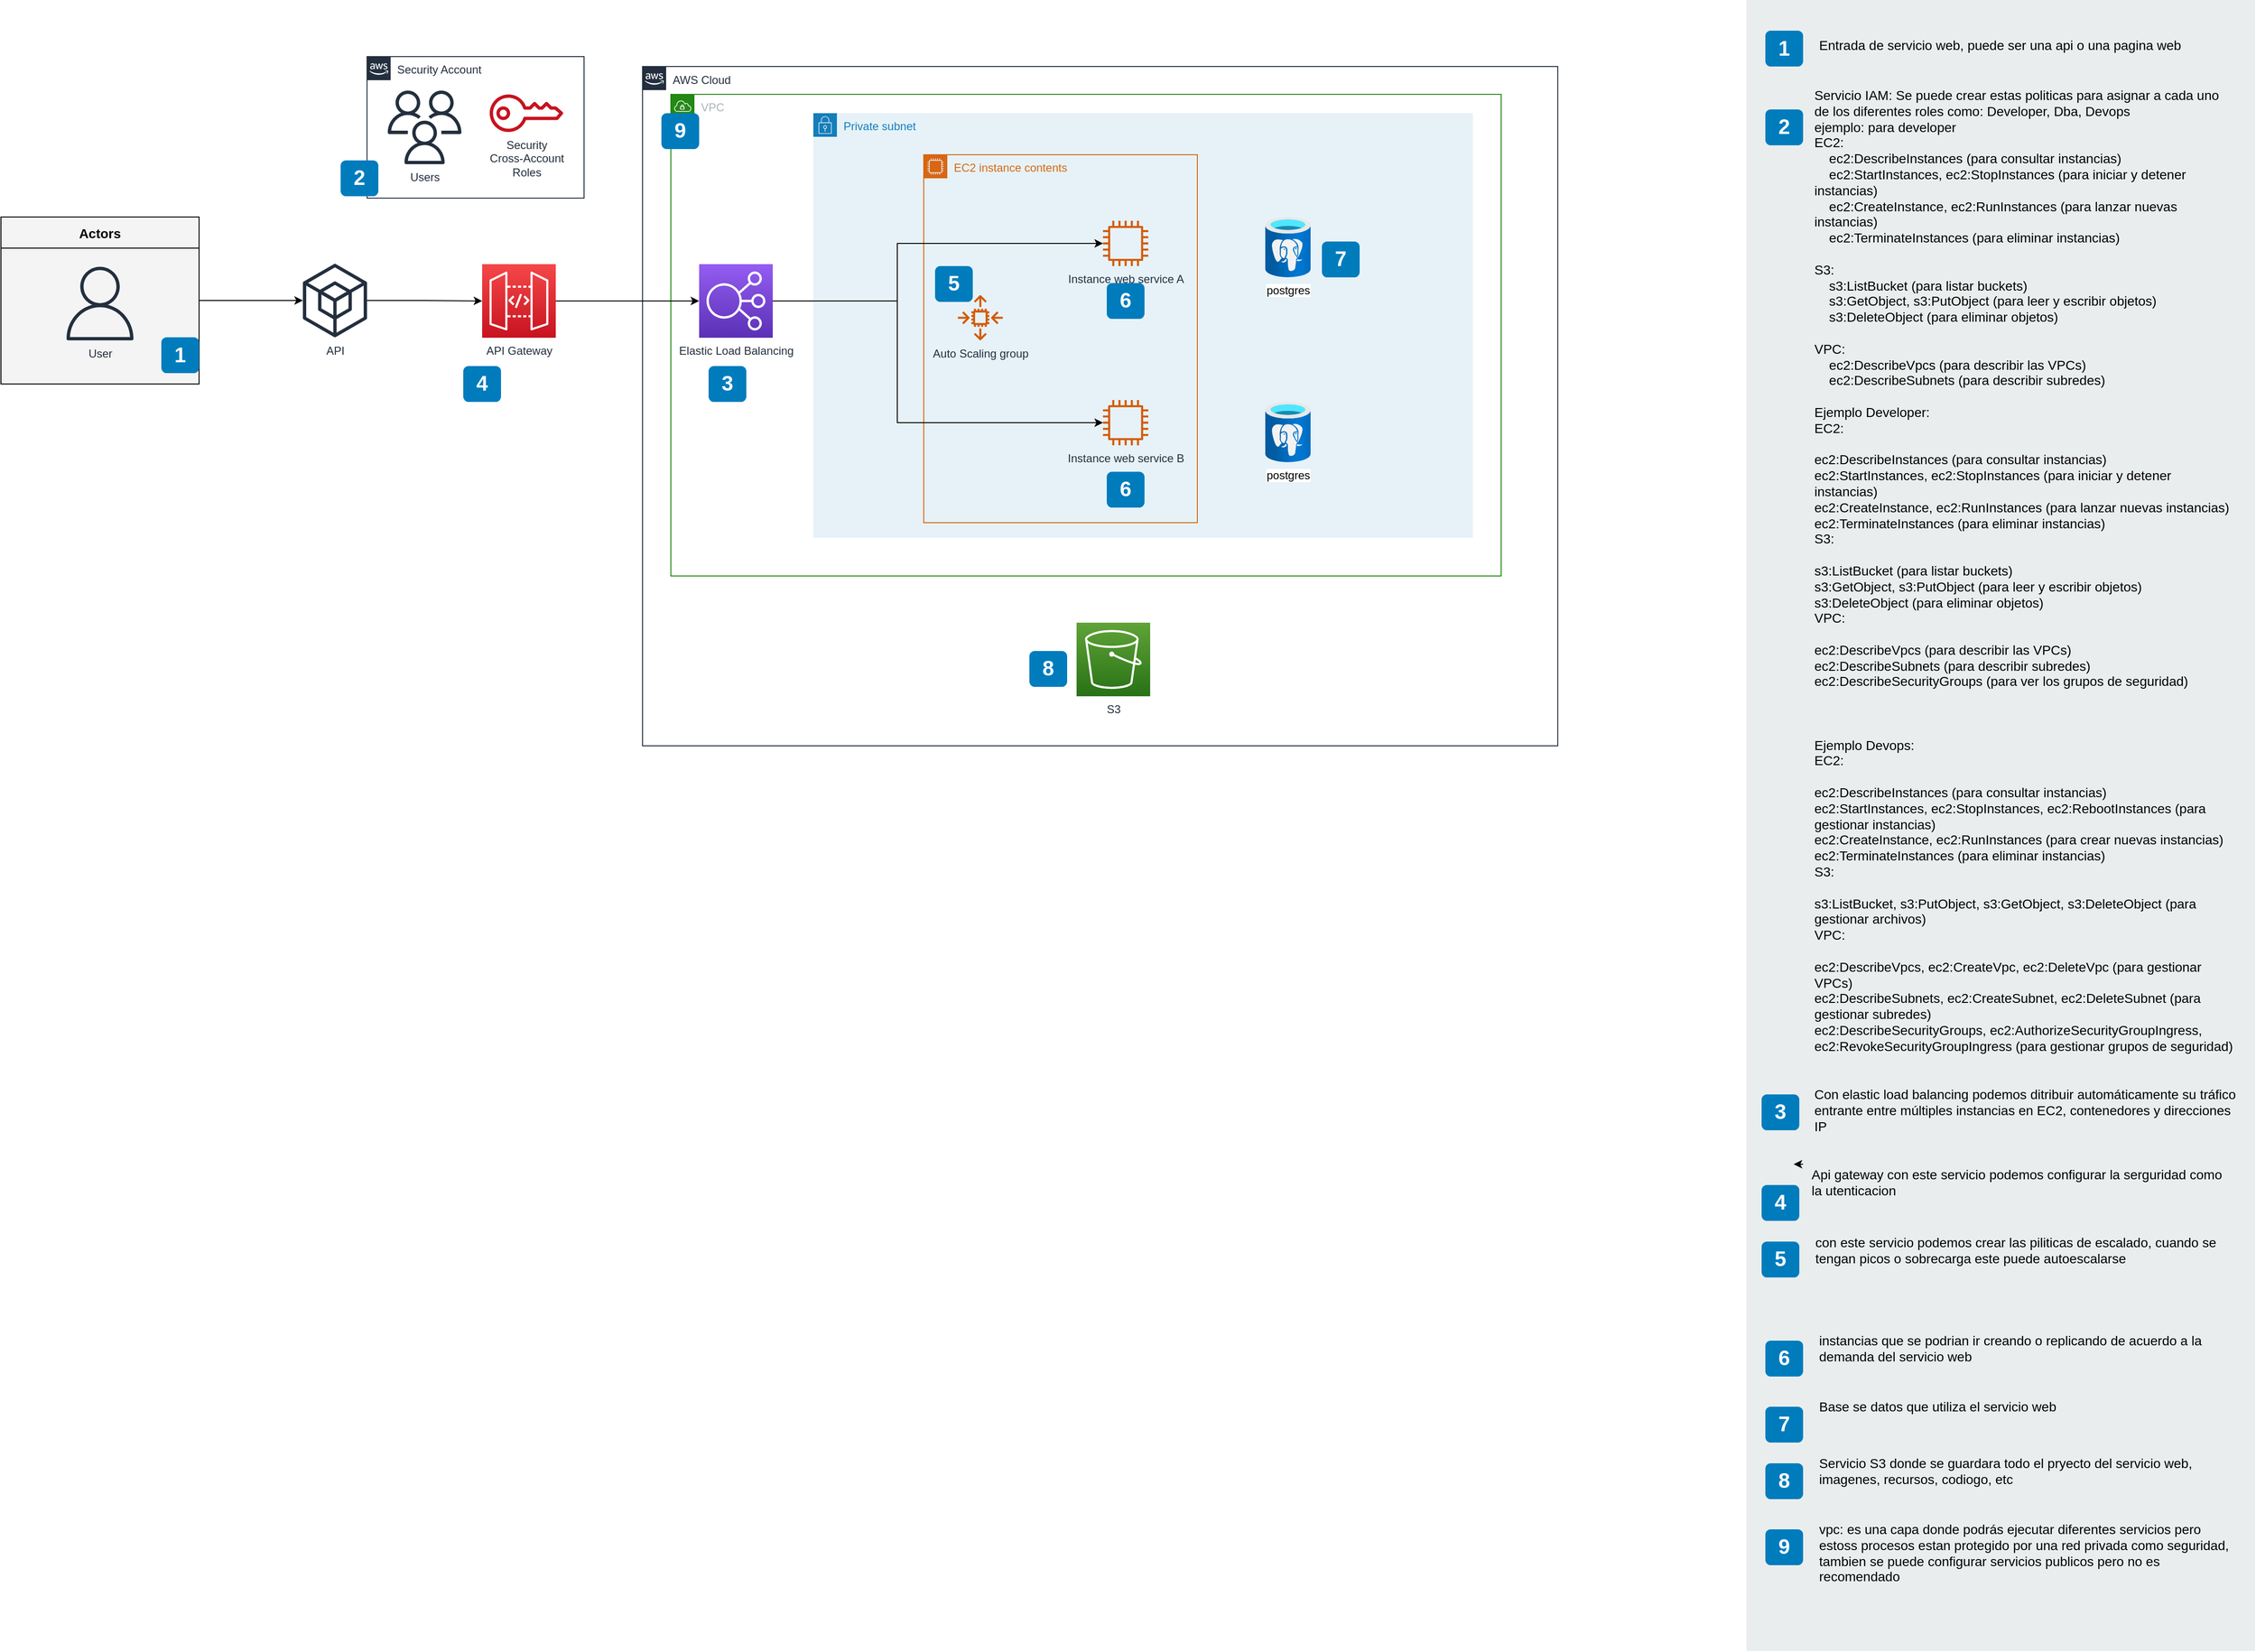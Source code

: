 <mxfile version="21.6.1" type="device">
  <diagram id="Ht1M8jgEwFfnCIfOTk4-" name="Page-1">
    <mxGraphModel dx="4913" dy="2141" grid="1" gridSize="10" guides="1" tooltips="1" connect="1" arrows="1" fold="1" page="1" pageScale="1" pageWidth="1169" pageHeight="827" math="0" shadow="0">
      <root>
        <mxCell id="0" />
        <mxCell id="1" parent="0" />
        <mxCell id="ENfA3WsmP0G5QARYHiBr-31" style="edgeStyle=orthogonalEdgeStyle;rounded=0;orthogonalLoop=1;jettySize=auto;html=1;" edge="1" parent="1" source="ENfA3WsmP0G5QARYHiBr-3" target="ENfA3WsmP0G5QARYHiBr-6">
          <mxGeometry relative="1" as="geometry" />
        </mxCell>
        <mxCell id="ENfA3WsmP0G5QARYHiBr-3" value="Actors" style="swimlane;fontSize=14;align=center;swimlaneFillColor=#f4f4f4;fillColor=#f4f4f4;startSize=33;container=1;pointerEvents=0;collapsible=0;recursiveResize=0;" vertex="1" parent="1">
          <mxGeometry x="-1510" y="-590" width="210" height="177" as="geometry" />
        </mxCell>
        <mxCell id="ENfA3WsmP0G5QARYHiBr-4" value="User" style="outlineConnect=0;fontColor=#232F3E;gradientColor=none;fillColor=#232F3E;strokeColor=none;dashed=0;verticalLabelPosition=bottom;verticalAlign=top;align=center;html=1;fontSize=12;fontStyle=0;aspect=fixed;pointerEvents=1;shape=mxgraph.aws4.user;labelBackgroundColor=none;" vertex="1" parent="ENfA3WsmP0G5QARYHiBr-3">
          <mxGeometry x="66" y="52.75" width="78" height="78" as="geometry" />
        </mxCell>
        <mxCell id="ENfA3WsmP0G5QARYHiBr-56" value="1" style="rounded=1;whiteSpace=wrap;html=1;fillColor=#007CBD;strokeColor=none;fontColor=#FFFFFF;fontStyle=1;fontSize=22;" vertex="1" parent="ENfA3WsmP0G5QARYHiBr-3">
          <mxGeometry x="170" y="127.5" width="40" height="38" as="geometry" />
        </mxCell>
        <mxCell id="ENfA3WsmP0G5QARYHiBr-32" style="edgeStyle=orthogonalEdgeStyle;rounded=0;orthogonalLoop=1;jettySize=auto;html=1;" edge="1" parent="1" source="ENfA3WsmP0G5QARYHiBr-6" target="ENfA3WsmP0G5QARYHiBr-1">
          <mxGeometry relative="1" as="geometry" />
        </mxCell>
        <mxCell id="ENfA3WsmP0G5QARYHiBr-6" value="API&lt;br&gt;" style="outlineConnect=0;fontColor=#232F3E;gradientColor=none;fillColor=#232F3E;strokeColor=none;dashed=0;verticalLabelPosition=bottom;verticalAlign=top;align=center;html=1;fontSize=12;fontStyle=0;aspect=fixed;pointerEvents=1;shape=mxgraph.aws4.external_sdk;labelBackgroundColor=none;" vertex="1" parent="1">
          <mxGeometry x="-1190.0" y="-540.5" width="68" height="78" as="geometry" />
        </mxCell>
        <mxCell id="ENfA3WsmP0G5QARYHiBr-7" value="AWS Cloud" style="points=[[0,0],[0.25,0],[0.5,0],[0.75,0],[1,0],[1,0.25],[1,0.5],[1,0.75],[1,1],[0.75,1],[0.5,1],[0.25,1],[0,1],[0,0.75],[0,0.5],[0,0.25]];outlineConnect=0;gradientColor=none;html=1;whiteSpace=wrap;fontSize=12;fontStyle=0;shape=mxgraph.aws4.group;grIcon=mxgraph.aws4.group_aws_cloud_alt;strokeColor=#232F3E;fillColor=none;verticalAlign=top;align=left;spacingLeft=30;fontColor=#232F3E;dashed=0;labelBackgroundColor=#ffffff;container=1;pointerEvents=0;collapsible=0;recursiveResize=0;" vertex="1" parent="1">
          <mxGeometry x="-830" y="-749.5" width="970" height="720" as="geometry" />
        </mxCell>
        <mxCell id="ENfA3WsmP0G5QARYHiBr-8" value="VPC" style="points=[[0,0],[0.25,0],[0.5,0],[0.75,0],[1,0],[1,0.25],[1,0.5],[1,0.75],[1,1],[0.75,1],[0.5,1],[0.25,1],[0,1],[0,0.75],[0,0.5],[0,0.25]];outlineConnect=0;gradientColor=none;html=1;whiteSpace=wrap;fontSize=12;fontStyle=0;container=1;pointerEvents=0;collapsible=0;recursiveResize=0;shape=mxgraph.aws4.group;grIcon=mxgraph.aws4.group_vpc;strokeColor=#248814;fillColor=none;verticalAlign=top;align=left;spacingLeft=30;fontColor=#AAB7B8;dashed=0;" vertex="1" parent="ENfA3WsmP0G5QARYHiBr-7">
          <mxGeometry x="30" y="29.5" width="880" height="510.5" as="geometry" />
        </mxCell>
        <mxCell id="ENfA3WsmP0G5QARYHiBr-21" value="Private subnet" style="points=[[0,0],[0.25,0],[0.5,0],[0.75,0],[1,0],[1,0.25],[1,0.5],[1,0.75],[1,1],[0.75,1],[0.5,1],[0.25,1],[0,1],[0,0.75],[0,0.5],[0,0.25]];outlineConnect=0;gradientColor=none;html=1;whiteSpace=wrap;fontSize=12;fontStyle=0;container=1;pointerEvents=0;collapsible=0;recursiveResize=0;shape=mxgraph.aws4.group;grIcon=mxgraph.aws4.group_security_group;grStroke=0;strokeColor=#147EBA;fillColor=#E6F2F8;verticalAlign=top;align=left;spacingLeft=30;fontColor=#147EBA;dashed=0;" vertex="1" parent="ENfA3WsmP0G5QARYHiBr-8">
          <mxGeometry x="151" y="20" width="699" height="450" as="geometry" />
        </mxCell>
        <mxCell id="ENfA3WsmP0G5QARYHiBr-12" value="EC2 instance contents" style="points=[[0,0],[0.25,0],[0.5,0],[0.75,0],[1,0],[1,0.25],[1,0.5],[1,0.75],[1,1],[0.75,1],[0.5,1],[0.25,1],[0,1],[0,0.75],[0,0.5],[0,0.25]];outlineConnect=0;gradientColor=none;html=1;whiteSpace=wrap;fontSize=12;fontStyle=0;container=1;pointerEvents=0;collapsible=0;recursiveResize=0;shape=mxgraph.aws4.group;grIcon=mxgraph.aws4.group_ec2_instance_contents;strokeColor=#D86613;fillColor=none;verticalAlign=top;align=left;spacingLeft=30;fontColor=#D86613;dashed=0;" vertex="1" parent="ENfA3WsmP0G5QARYHiBr-21">
          <mxGeometry x="117" y="44" width="290" height="390" as="geometry" />
        </mxCell>
        <mxCell id="ENfA3WsmP0G5QARYHiBr-11" value="Instance web service B" style="sketch=0;outlineConnect=0;fontColor=#232F3E;gradientColor=none;fillColor=#D45B07;strokeColor=none;dashed=0;verticalLabelPosition=bottom;verticalAlign=top;align=center;html=1;fontSize=12;fontStyle=0;aspect=fixed;pointerEvents=1;shape=mxgraph.aws4.instance2;" vertex="1" parent="ENfA3WsmP0G5QARYHiBr-12">
          <mxGeometry x="190" y="260" width="48" height="48" as="geometry" />
        </mxCell>
        <mxCell id="ENfA3WsmP0G5QARYHiBr-10" value="Instance web service A" style="sketch=0;outlineConnect=0;fontColor=#232F3E;gradientColor=none;fillColor=#D45B07;strokeColor=none;dashed=0;verticalLabelPosition=bottom;verticalAlign=top;align=center;html=1;fontSize=12;fontStyle=0;aspect=fixed;pointerEvents=1;shape=mxgraph.aws4.instance2;" vertex="1" parent="ENfA3WsmP0G5QARYHiBr-12">
          <mxGeometry x="190" y="70" width="48" height="48" as="geometry" />
        </mxCell>
        <mxCell id="ENfA3WsmP0G5QARYHiBr-13" value="Auto Scaling group" style="sketch=0;outlineConnect=0;fontColor=#232F3E;gradientColor=none;fillColor=#D45B07;strokeColor=none;dashed=0;verticalLabelPosition=bottom;verticalAlign=top;align=center;html=1;fontSize=12;fontStyle=0;aspect=fixed;pointerEvents=1;shape=mxgraph.aws4.auto_scaling2;" vertex="1" parent="ENfA3WsmP0G5QARYHiBr-12">
          <mxGeometry x="36" y="148.75" width="48" height="48" as="geometry" />
        </mxCell>
        <mxCell id="ENfA3WsmP0G5QARYHiBr-48" value="5" style="rounded=1;whiteSpace=wrap;html=1;fillColor=#007CBD;strokeColor=none;fontColor=#FFFFFF;fontStyle=1;fontSize=22;" vertex="1" parent="ENfA3WsmP0G5QARYHiBr-12">
          <mxGeometry x="12" y="118" width="40" height="38" as="geometry" />
        </mxCell>
        <mxCell id="ENfA3WsmP0G5QARYHiBr-50" value="6" style="rounded=1;whiteSpace=wrap;html=1;fillColor=#007CBD;strokeColor=none;fontColor=#FFFFFF;fontStyle=1;fontSize=22;" vertex="1" parent="ENfA3WsmP0G5QARYHiBr-12">
          <mxGeometry x="194" y="136" width="40" height="38" as="geometry" />
        </mxCell>
        <mxCell id="ENfA3WsmP0G5QARYHiBr-52" value="6" style="rounded=1;whiteSpace=wrap;html=1;fillColor=#007CBD;strokeColor=none;fontColor=#FFFFFF;fontStyle=1;fontSize=22;" vertex="1" parent="ENfA3WsmP0G5QARYHiBr-12">
          <mxGeometry x="194" y="336" width="40" height="38" as="geometry" />
        </mxCell>
        <mxCell id="ENfA3WsmP0G5QARYHiBr-20" value="postgres" style="image;aspect=fixed;html=1;points=[];align=center;fontSize=12;image=img/lib/azure2/databases/Azure_Database_PostgreSQL_Server.svg;" vertex="1" parent="ENfA3WsmP0G5QARYHiBr-21">
          <mxGeometry x="479" y="306" width="48" height="64" as="geometry" />
        </mxCell>
        <mxCell id="ENfA3WsmP0G5QARYHiBr-19" value="postgres" style="image;aspect=fixed;html=1;points=[];align=center;fontSize=12;image=img/lib/azure2/databases/Azure_Database_PostgreSQL_Server.svg;" vertex="1" parent="ENfA3WsmP0G5QARYHiBr-21">
          <mxGeometry x="479" y="110" width="48" height="64" as="geometry" />
        </mxCell>
        <mxCell id="ENfA3WsmP0G5QARYHiBr-57" value="7" style="rounded=1;whiteSpace=wrap;html=1;fillColor=#007CBD;strokeColor=none;fontColor=#FFFFFF;fontStyle=1;fontSize=22;" vertex="1" parent="ENfA3WsmP0G5QARYHiBr-21">
          <mxGeometry x="539" y="136" width="40" height="38" as="geometry" />
        </mxCell>
        <mxCell id="ENfA3WsmP0G5QARYHiBr-26" style="edgeStyle=orthogonalEdgeStyle;rounded=0;orthogonalLoop=1;jettySize=auto;html=1;" edge="1" parent="ENfA3WsmP0G5QARYHiBr-8" source="ENfA3WsmP0G5QARYHiBr-14" target="ENfA3WsmP0G5QARYHiBr-10">
          <mxGeometry relative="1" as="geometry">
            <Array as="points">
              <mxPoint x="240" y="219" />
              <mxPoint x="240" y="158" />
            </Array>
          </mxGeometry>
        </mxCell>
        <mxCell id="ENfA3WsmP0G5QARYHiBr-27" style="edgeStyle=orthogonalEdgeStyle;rounded=0;orthogonalLoop=1;jettySize=auto;html=1;" edge="1" parent="ENfA3WsmP0G5QARYHiBr-8" source="ENfA3WsmP0G5QARYHiBr-14" target="ENfA3WsmP0G5QARYHiBr-11">
          <mxGeometry relative="1" as="geometry">
            <Array as="points">
              <mxPoint x="240" y="219" />
              <mxPoint x="240" y="348" />
            </Array>
          </mxGeometry>
        </mxCell>
        <mxCell id="ENfA3WsmP0G5QARYHiBr-14" value="Elastic Load Balancing" style="sketch=0;points=[[0,0,0],[0.25,0,0],[0.5,0,0],[0.75,0,0],[1,0,0],[0,1,0],[0.25,1,0],[0.5,1,0],[0.75,1,0],[1,1,0],[0,0.25,0],[0,0.5,0],[0,0.75,0],[1,0.25,0],[1,0.5,0],[1,0.75,0]];outlineConnect=0;fontColor=#232F3E;gradientColor=#945DF2;gradientDirection=north;fillColor=#5A30B5;strokeColor=#ffffff;dashed=0;verticalLabelPosition=bottom;verticalAlign=top;align=center;html=1;fontSize=12;fontStyle=0;aspect=fixed;shape=mxgraph.aws4.resourceIcon;resIcon=mxgraph.aws4.elastic_load_balancing;" vertex="1" parent="ENfA3WsmP0G5QARYHiBr-8">
          <mxGeometry x="30" y="180" width="78" height="78" as="geometry" />
        </mxCell>
        <mxCell id="ENfA3WsmP0G5QARYHiBr-47" value="3" style="rounded=1;whiteSpace=wrap;html=1;fillColor=#007CBD;strokeColor=none;fontColor=#FFFFFF;fontStyle=1;fontSize=22;" vertex="1" parent="ENfA3WsmP0G5QARYHiBr-8">
          <mxGeometry x="40" y="288" width="40" height="38" as="geometry" />
        </mxCell>
        <mxCell id="ENfA3WsmP0G5QARYHiBr-70" value="9" style="rounded=1;whiteSpace=wrap;html=1;fillColor=#007CBD;strokeColor=none;fontColor=#FFFFFF;fontStyle=1;fontSize=22;" vertex="1" parent="ENfA3WsmP0G5QARYHiBr-8">
          <mxGeometry x="-10" y="20" width="40" height="38" as="geometry" />
        </mxCell>
        <mxCell id="ENfA3WsmP0G5QARYHiBr-15" value="S3" style="sketch=0;points=[[0,0,0],[0.25,0,0],[0.5,0,0],[0.75,0,0],[1,0,0],[0,1,0],[0.25,1,0],[0.5,1,0],[0.75,1,0],[1,1,0],[0,0.25,0],[0,0.5,0],[0,0.75,0],[1,0.25,0],[1,0.5,0],[1,0.75,0]];outlineConnect=0;fontColor=#232F3E;gradientColor=#60A337;gradientDirection=north;fillColor=#277116;strokeColor=#ffffff;dashed=0;verticalLabelPosition=bottom;verticalAlign=top;align=center;html=1;fontSize=12;fontStyle=0;aspect=fixed;shape=mxgraph.aws4.resourceIcon;resIcon=mxgraph.aws4.s3;" vertex="1" parent="ENfA3WsmP0G5QARYHiBr-7">
          <mxGeometry x="460" y="589.5" width="78" height="78" as="geometry" />
        </mxCell>
        <mxCell id="ENfA3WsmP0G5QARYHiBr-66" value="8" style="rounded=1;whiteSpace=wrap;html=1;fillColor=#007CBD;strokeColor=none;fontColor=#FFFFFF;fontStyle=1;fontSize=22;" vertex="1" parent="ENfA3WsmP0G5QARYHiBr-7">
          <mxGeometry x="410" y="619.5" width="40" height="38" as="geometry" />
        </mxCell>
        <mxCell id="ENfA3WsmP0G5QARYHiBr-24" style="edgeStyle=orthogonalEdgeStyle;rounded=0;orthogonalLoop=1;jettySize=auto;html=1;" edge="1" parent="1" source="ENfA3WsmP0G5QARYHiBr-1" target="ENfA3WsmP0G5QARYHiBr-14">
          <mxGeometry relative="1" as="geometry" />
        </mxCell>
        <mxCell id="ENfA3WsmP0G5QARYHiBr-1" value="API Gateway" style="outlineConnect=0;fontColor=#232F3E;gradientColor=#F54749;gradientDirection=north;fillColor=#C7131F;strokeColor=#ffffff;dashed=0;verticalLabelPosition=bottom;verticalAlign=top;align=center;html=1;fontSize=12;fontStyle=0;aspect=fixed;shape=mxgraph.aws4.resourceIcon;resIcon=mxgraph.aws4.api_gateway;" vertex="1" parent="1">
          <mxGeometry x="-1000" y="-540" width="78" height="78" as="geometry" />
        </mxCell>
        <mxCell id="ENfA3WsmP0G5QARYHiBr-29" value="Security Account" style="points=[[0,0],[0.25,0],[0.5,0],[0.75,0],[1,0],[1,0.25],[1,0.5],[1,0.75],[1,1],[0.75,1],[0.5,1],[0.25,1],[0,1],[0,0.75],[0,0.5],[0,0.25]];outlineConnect=0;gradientColor=none;html=1;whiteSpace=wrap;fontSize=12;fontStyle=0;shape=mxgraph.aws4.group;grIcon=mxgraph.aws4.group_aws_cloud_alt;strokeColor=#232F3E;fillColor=none;verticalAlign=top;align=left;spacingLeft=30;fontColor=#232F3E;dashed=0;labelBackgroundColor=#ffffff;container=1;pointerEvents=0;collapsible=0;recursiveResize=0;" vertex="1" parent="1">
          <mxGeometry x="-1122" y="-760" width="230" height="150" as="geometry" />
        </mxCell>
        <mxCell id="ENfA3WsmP0G5QARYHiBr-30" value="Security&lt;br&gt;Cross-Account&lt;br&gt;Roles&lt;br&gt;" style="outlineConnect=0;fontColor=#232F3E;gradientColor=none;fillColor=#C7131F;strokeColor=none;dashed=0;verticalLabelPosition=bottom;verticalAlign=top;align=center;html=1;fontSize=12;fontStyle=0;aspect=fixed;pointerEvents=1;shape=mxgraph.aws4.addon;labelBackgroundColor=#ffffff;" vertex="1" parent="ENfA3WsmP0G5QARYHiBr-29">
          <mxGeometry x="130" y="40" width="78" height="40" as="geometry" />
        </mxCell>
        <mxCell id="ENfA3WsmP0G5QARYHiBr-2" value="Users&lt;br&gt;" style="outlineConnect=0;fontColor=#232F3E;gradientColor=none;fillColor=#232F3E;strokeColor=none;dashed=0;verticalLabelPosition=bottom;verticalAlign=top;align=center;html=1;fontSize=12;fontStyle=0;aspect=fixed;pointerEvents=1;shape=mxgraph.aws4.users;labelBackgroundColor=none;" vertex="1" parent="ENfA3WsmP0G5QARYHiBr-29">
          <mxGeometry x="22" y="36.0" width="78" height="78" as="geometry" />
        </mxCell>
        <mxCell id="ENfA3WsmP0G5QARYHiBr-34" value="2" style="rounded=1;whiteSpace=wrap;html=1;fillColor=#007CBD;strokeColor=none;fontColor=#FFFFFF;fontStyle=1;fontSize=22;" vertex="1" parent="1">
          <mxGeometry x="-1150" y="-650" width="40" height="38" as="geometry" />
        </mxCell>
        <mxCell id="ENfA3WsmP0G5QARYHiBr-35" value="" style="rounded=0;whiteSpace=wrap;html=1;fillColor=#EAEDED;fontSize=22;fontColor=#FFFFFF;strokeColor=none;labelBackgroundColor=none;" vertex="1" parent="1">
          <mxGeometry x="340" y="-820" width="539" height="1750" as="geometry" />
        </mxCell>
        <mxCell id="ENfA3WsmP0G5QARYHiBr-36" value="1" style="rounded=1;whiteSpace=wrap;html=1;fillColor=#007CBD;strokeColor=none;fontColor=#FFFFFF;fontStyle=1;fontSize=22;labelBackgroundColor=none;" vertex="1" parent="1">
          <mxGeometry x="360" y="-787.5" width="40" height="38" as="geometry" />
        </mxCell>
        <mxCell id="ENfA3WsmP0G5QARYHiBr-37" value="Entrada de servicio web, puede ser una api o una pagina web" style="text;html=1;align=left;verticalAlign=top;spacingTop=-4;fontSize=14;labelBackgroundColor=none;whiteSpace=wrap;" vertex="1" parent="1">
          <mxGeometry x="415" y="-783.5" width="449" height="30" as="geometry" />
        </mxCell>
        <mxCell id="ENfA3WsmP0G5QARYHiBr-38" value="2" style="rounded=1;whiteSpace=wrap;html=1;fillColor=#007CBD;strokeColor=none;fontColor=#FFFFFF;fontStyle=1;fontSize=22;labelBackgroundColor=none;" vertex="1" parent="1">
          <mxGeometry x="360" y="-704" width="40" height="38" as="geometry" />
        </mxCell>
        <mxCell id="ENfA3WsmP0G5QARYHiBr-39" value="Servicio IAM: Se puede crear estas politicas para asignar a cada uno de los diferentes roles como: Developer, Dba, Devops&lt;br&gt;ejemplo: para developer&lt;br&gt;&lt;div&gt;EC2:&lt;/div&gt;&lt;div&gt;&amp;nbsp; &amp;nbsp; ec2:DescribeInstances (para consultar instancias)&lt;/div&gt;&lt;div&gt;&amp;nbsp; &amp;nbsp; ec2:StartInstances, ec2:StopInstances (para iniciar y detener instancias)&lt;/div&gt;&lt;div&gt;&amp;nbsp; &amp;nbsp; ec2:CreateInstance, ec2:RunInstances (para lanzar nuevas instancias)&lt;/div&gt;&lt;div&gt;&amp;nbsp; &amp;nbsp; ec2:TerminateInstances (para eliminar instancias)&lt;/div&gt;&lt;div&gt;&lt;br&gt;&lt;/div&gt;&lt;div&gt;S3:&lt;/div&gt;&lt;div&gt;&amp;nbsp; &amp;nbsp; s3:ListBucket (para listar buckets)&lt;/div&gt;&lt;div&gt;&amp;nbsp; &amp;nbsp; s3:GetObject, s3:PutObject (para leer y escribir objetos)&lt;/div&gt;&lt;div&gt;&amp;nbsp; &amp;nbsp; s3:DeleteObject (para eliminar objetos)&lt;/div&gt;&lt;div&gt;&lt;br&gt;&lt;/div&gt;&lt;div&gt;VPC:&lt;/div&gt;&lt;div&gt;&amp;nbsp; &amp;nbsp; ec2:DescribeVpcs (para describir las VPCs)&lt;/div&gt;&lt;div&gt;&amp;nbsp; &amp;nbsp; ec2:DescribeSubnets (para describir subredes)&lt;/div&gt;&lt;div&gt;&lt;br&gt;&lt;/div&gt;&lt;div&gt;&lt;div&gt;Ejemplo Developer:&lt;/div&gt;&lt;/div&gt;&lt;div&gt;&lt;div&gt;EC2:&lt;/div&gt;&lt;div&gt;&lt;br&gt;&lt;/div&gt;&lt;div&gt;ec2:DescribeInstances (para consultar instancias)&lt;/div&gt;&lt;div&gt;ec2:StartInstances, ec2:StopInstances (para iniciar y detener instancias)&lt;/div&gt;&lt;div&gt;ec2:CreateInstance, ec2:RunInstances (para lanzar nuevas instancias)&lt;/div&gt;&lt;div&gt;ec2:TerminateInstances (para eliminar instancias)&lt;/div&gt;&lt;div&gt;S3:&lt;/div&gt;&lt;div&gt;&lt;br&gt;&lt;/div&gt;&lt;div&gt;s3:ListBucket (para listar buckets)&lt;/div&gt;&lt;div&gt;s3:GetObject, s3:PutObject (para leer y escribir objetos)&lt;/div&gt;&lt;div&gt;s3:DeleteObject (para eliminar objetos)&lt;/div&gt;&lt;div&gt;VPC:&lt;/div&gt;&lt;div&gt;&lt;br&gt;&lt;/div&gt;&lt;div&gt;ec2:DescribeVpcs (para describir las VPCs)&lt;/div&gt;&lt;div&gt;ec2:DescribeSubnets (para describir subredes)&lt;/div&gt;&lt;div&gt;ec2:DescribeSecurityGroups (para ver los grupos de seguridad)&lt;/div&gt;&lt;/div&gt;&lt;div&gt;&lt;br&gt;&lt;/div&gt;&lt;div&gt;&lt;br&gt;&lt;/div&gt;&lt;div&gt;&lt;br&gt;&lt;/div&gt;&lt;div&gt;Ejemplo Devops:&lt;/div&gt;&lt;div&gt;&lt;div&gt;EC2:&lt;/div&gt;&lt;div&gt;&lt;br&gt;&lt;/div&gt;&lt;div&gt;ec2:DescribeInstances (para consultar instancias)&lt;/div&gt;&lt;div&gt;ec2:StartInstances, ec2:StopInstances, ec2:RebootInstances (para gestionar instancias)&lt;/div&gt;&lt;div&gt;ec2:CreateInstance, ec2:RunInstances (para crear nuevas instancias)&lt;/div&gt;&lt;div&gt;ec2:TerminateInstances (para eliminar instancias)&lt;/div&gt;&lt;div&gt;S3:&lt;/div&gt;&lt;div&gt;&lt;br&gt;&lt;/div&gt;&lt;div&gt;s3:ListBucket, s3:PutObject, s3:GetObject, s3:DeleteObject (para gestionar archivos)&lt;/div&gt;&lt;div&gt;VPC:&lt;/div&gt;&lt;div&gt;&lt;br&gt;&lt;/div&gt;&lt;div&gt;ec2:DescribeVpcs, ec2:CreateVpc, ec2:DeleteVpc (para gestionar VPCs)&lt;/div&gt;&lt;div&gt;ec2:DescribeSubnets, ec2:CreateSubnet, ec2:DeleteSubnet (para gestionar subredes)&lt;/div&gt;&lt;div&gt;ec2:DescribeSecurityGroups, ec2:AuthorizeSecurityGroupIngress, ec2:RevokeSecurityGroupIngress (para gestionar grupos de seguridad)&lt;/div&gt;&lt;/div&gt;" style="text;html=1;align=left;verticalAlign=top;spacingTop=-4;fontSize=14;labelBackgroundColor=none;whiteSpace=wrap;" vertex="1" parent="1">
          <mxGeometry x="410" y="-730" width="450" height="770" as="geometry" />
        </mxCell>
        <mxCell id="ENfA3WsmP0G5QARYHiBr-40" value="3" style="rounded=1;whiteSpace=wrap;html=1;fillColor=#007CBD;strokeColor=none;fontColor=#FFFFFF;fontStyle=1;fontSize=22;labelBackgroundColor=none;" vertex="1" parent="1">
          <mxGeometry x="356" y="340" width="40" height="38" as="geometry" />
        </mxCell>
        <mxCell id="ENfA3WsmP0G5QARYHiBr-41" value="Con elastic load balancing podemos ditribuir automáticamente su tráfico entrante entre múltiples instancias en EC2, contenedores y direcciones IP" style="text;html=1;align=left;verticalAlign=top;spacingTop=-4;fontSize=14;labelBackgroundColor=none;whiteSpace=wrap;" vertex="1" parent="1">
          <mxGeometry x="410" y="329" width="449" height="60" as="geometry" />
        </mxCell>
        <mxCell id="ENfA3WsmP0G5QARYHiBr-46" value="4" style="rounded=1;whiteSpace=wrap;html=1;fillColor=#007CBD;strokeColor=none;fontColor=#FFFFFF;fontStyle=1;fontSize=22;" vertex="1" parent="1">
          <mxGeometry x="-1020" y="-432" width="40" height="38" as="geometry" />
        </mxCell>
        <mxCell id="ENfA3WsmP0G5QARYHiBr-58" value="4" style="rounded=1;whiteSpace=wrap;html=1;fillColor=#007CBD;strokeColor=none;fontColor=#FFFFFF;fontStyle=1;fontSize=22;" vertex="1" parent="1">
          <mxGeometry x="356" y="436" width="40" height="38" as="geometry" />
        </mxCell>
        <mxCell id="ENfA3WsmP0G5QARYHiBr-59" value="Api gateway con este servicio podemos configurar la serguridad como la utenticacion" style="text;html=1;align=left;verticalAlign=top;spacingTop=-4;fontSize=14;labelBackgroundColor=none;whiteSpace=wrap;" vertex="1" parent="1">
          <mxGeometry x="406.5" y="414" width="449" height="60" as="geometry" />
        </mxCell>
        <mxCell id="ENfA3WsmP0G5QARYHiBr-60" value="5" style="rounded=1;whiteSpace=wrap;html=1;fillColor=#007CBD;strokeColor=none;fontColor=#FFFFFF;fontStyle=1;fontSize=22;" vertex="1" parent="1">
          <mxGeometry x="356" y="496" width="40" height="38" as="geometry" />
        </mxCell>
        <mxCell id="ENfA3WsmP0G5QARYHiBr-61" value="con este servicio podemos crear las piliticas de escalado, cuando se tengan picos o sobrecarga este puede autoescalarse" style="text;html=1;align=left;verticalAlign=top;spacingTop=-4;fontSize=14;labelBackgroundColor=none;whiteSpace=wrap;" vertex="1" parent="1">
          <mxGeometry x="411" y="486" width="449" height="60" as="geometry" />
        </mxCell>
        <mxCell id="ENfA3WsmP0G5QARYHiBr-62" value="6" style="rounded=1;whiteSpace=wrap;html=1;fillColor=#007CBD;strokeColor=none;fontColor=#FFFFFF;fontStyle=1;fontSize=22;" vertex="1" parent="1">
          <mxGeometry x="360" y="601" width="40" height="38" as="geometry" />
        </mxCell>
        <mxCell id="ENfA3WsmP0G5QARYHiBr-63" value="instancias que se podrian ir creando o replicando de acuerdo a la demanda del servicio web" style="text;html=1;align=left;verticalAlign=top;spacingTop=-4;fontSize=14;labelBackgroundColor=none;whiteSpace=wrap;" vertex="1" parent="1">
          <mxGeometry x="415" y="590" width="449" height="60" as="geometry" />
        </mxCell>
        <mxCell id="ENfA3WsmP0G5QARYHiBr-64" value="7" style="rounded=1;whiteSpace=wrap;html=1;fillColor=#007CBD;strokeColor=none;fontColor=#FFFFFF;fontStyle=1;fontSize=22;" vertex="1" parent="1">
          <mxGeometry x="360" y="671" width="40" height="38" as="geometry" />
        </mxCell>
        <mxCell id="ENfA3WsmP0G5QARYHiBr-65" value="Base se datos que utiliza el servicio web" style="text;html=1;align=left;verticalAlign=top;spacingTop=-4;fontSize=14;labelBackgroundColor=none;whiteSpace=wrap;" vertex="1" parent="1">
          <mxGeometry x="415" y="660" width="449" height="60" as="geometry" />
        </mxCell>
        <mxCell id="ENfA3WsmP0G5QARYHiBr-67" value="8" style="rounded=1;whiteSpace=wrap;html=1;fillColor=#007CBD;strokeColor=none;fontColor=#FFFFFF;fontStyle=1;fontSize=22;" vertex="1" parent="1">
          <mxGeometry x="360" y="731" width="40" height="38" as="geometry" />
        </mxCell>
        <mxCell id="ENfA3WsmP0G5QARYHiBr-69" value="Servicio S3 donde se guardara todo el pryecto del servicio web, imagenes, recursos, codiogo, etc" style="text;html=1;align=left;verticalAlign=top;spacingTop=-4;fontSize=14;labelBackgroundColor=none;whiteSpace=wrap;" vertex="1" parent="1">
          <mxGeometry x="415" y="720" width="449" height="60" as="geometry" />
        </mxCell>
        <mxCell id="ENfA3WsmP0G5QARYHiBr-71" value="9" style="rounded=1;whiteSpace=wrap;html=1;fillColor=#007CBD;strokeColor=none;fontColor=#FFFFFF;fontStyle=1;fontSize=22;" vertex="1" parent="1">
          <mxGeometry x="360" y="801" width="40" height="38" as="geometry" />
        </mxCell>
        <mxCell id="ENfA3WsmP0G5QARYHiBr-74" value="vpc: es una capa donde podrás ejecutar diferentes servicios pero estoss procesos estan protegido por una red privada como seguridad, tambien se puede configurar servicios publicos pero no es recomendado" style="text;html=1;align=left;verticalAlign=top;spacingTop=-4;fontSize=14;labelBackgroundColor=none;whiteSpace=wrap;" vertex="1" parent="1">
          <mxGeometry x="415" y="790" width="449" height="60" as="geometry" />
        </mxCell>
        <mxCell id="ENfA3WsmP0G5QARYHiBr-78" style="edgeStyle=orthogonalEdgeStyle;rounded=0;orthogonalLoop=1;jettySize=auto;html=1;exitX=1;exitY=1;exitDx=0;exitDy=0;entryX=0.75;entryY=1;entryDx=0;entryDy=0;" edge="1" parent="1">
          <mxGeometry relative="1" as="geometry">
            <mxPoint x="400" y="414" as="sourcePoint" />
            <mxPoint x="390" y="414" as="targetPoint" />
          </mxGeometry>
        </mxCell>
      </root>
    </mxGraphModel>
  </diagram>
</mxfile>
